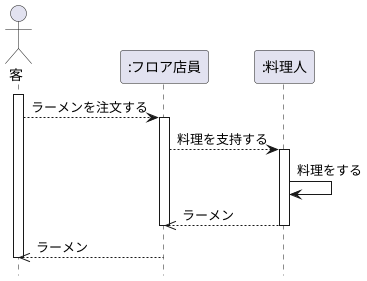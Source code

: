 @startuml ラーメン屋さんでの注文
hide footbox
actor 客 as guest
participant ":フロア店員" as clerk
participant ":料理人" as cooker
activate guest
guest --> clerk:ラーメンを注文する
activate clerk
clerk --> cooker:料理を支持する
activate cooker
cooker -> cooker:料理をする
clerk <<-- cooker:ラーメン
deactivate cooker
deactivate clerk
guest <<-- clerk:ラーメン
deactivate guest
@enduml